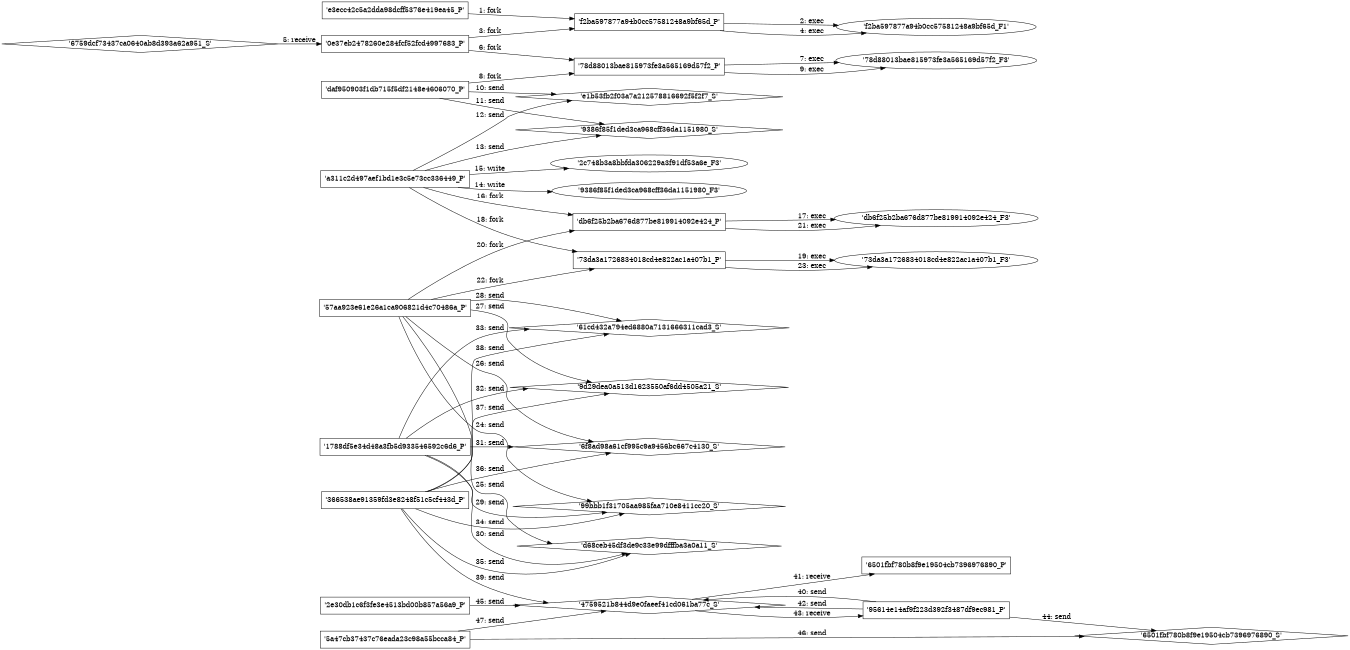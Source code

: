 digraph "D:\Learning\Paper\apt\基于CTI的攻击预警\Dataset\攻击图\ASGfromALLCTI\Tax Scams Gone International.dot" {
rankdir="LR"
size="9"
fixedsize="false"
splines="true"
nodesep=0.3
ranksep=0
fontsize=10
overlap="scalexy"
engine= "neato"
	"'e3ecc42c5a2dda98dcff5376e419ea45_P'" [node_type=Process shape=box]
	"'f2ba597877a94b0cc57581248a9bf65d_P'" [node_type=Process shape=box]
	"'e3ecc42c5a2dda98dcff5376e419ea45_P'" -> "'f2ba597877a94b0cc57581248a9bf65d_P'" [label="1: fork"]
	"'f2ba597877a94b0cc57581248a9bf65d_P'" [node_type=Process shape=box]
	"'f2ba597877a94b0cc57581248a9bf65d_F1'" [node_type=File shape=ellipse]
	"'f2ba597877a94b0cc57581248a9bf65d_P'" -> "'f2ba597877a94b0cc57581248a9bf65d_F1'" [label="2: exec"]
	"'0e37eb2478260e284fcf52fcd4997683_P'" [node_type=Process shape=box]
	"'f2ba597877a94b0cc57581248a9bf65d_P'" [node_type=Process shape=box]
	"'0e37eb2478260e284fcf52fcd4997683_P'" -> "'f2ba597877a94b0cc57581248a9bf65d_P'" [label="3: fork"]
	"'f2ba597877a94b0cc57581248a9bf65d_P'" [node_type=Process shape=box]
	"'f2ba597877a94b0cc57581248a9bf65d_F1'" [node_type=File shape=ellipse]
	"'f2ba597877a94b0cc57581248a9bf65d_P'" -> "'f2ba597877a94b0cc57581248a9bf65d_F1'" [label="4: exec"]
	"'0e37eb2478260e284fcf52fcd4997683_P'" [node_type=Process shape=box]
	"'6759dcf73437ca0640ab8d393a62a951_S'" [node_type=Socket shape=diamond]
	"'6759dcf73437ca0640ab8d393a62a951_S'" -> "'0e37eb2478260e284fcf52fcd4997683_P'" [label="5: receive"]
	"'0e37eb2478260e284fcf52fcd4997683_P'" [node_type=Process shape=box]
	"'78d88013bae815973fe3a565169d57f2_P'" [node_type=Process shape=box]
	"'0e37eb2478260e284fcf52fcd4997683_P'" -> "'78d88013bae815973fe3a565169d57f2_P'" [label="6: fork"]
	"'78d88013bae815973fe3a565169d57f2_P'" [node_type=Process shape=box]
	"'78d88013bae815973fe3a565169d57f2_F3'" [node_type=File shape=ellipse]
	"'78d88013bae815973fe3a565169d57f2_P'" -> "'78d88013bae815973fe3a565169d57f2_F3'" [label="7: exec"]
	"'daf950903f1db715f5df2148e4606070_P'" [node_type=Process shape=box]
	"'78d88013bae815973fe3a565169d57f2_P'" [node_type=Process shape=box]
	"'daf950903f1db715f5df2148e4606070_P'" -> "'78d88013bae815973fe3a565169d57f2_P'" [label="8: fork"]
	"'78d88013bae815973fe3a565169d57f2_P'" [node_type=Process shape=box]
	"'78d88013bae815973fe3a565169d57f2_F3'" [node_type=File shape=ellipse]
	"'78d88013bae815973fe3a565169d57f2_P'" -> "'78d88013bae815973fe3a565169d57f2_F3'" [label="9: exec"]
	"'e1b53fb2f03a7a212578816692f5f2f7_S'" [node_type=Socket shape=diamond]
	"'daf950903f1db715f5df2148e4606070_P'" [node_type=Process shape=box]
	"'daf950903f1db715f5df2148e4606070_P'" -> "'e1b53fb2f03a7a212578816692f5f2f7_S'" [label="10: send"]
	"'9386f85f1ded3ca968cff36da1151980_S'" [node_type=Socket shape=diamond]
	"'daf950903f1db715f5df2148e4606070_P'" [node_type=Process shape=box]
	"'daf950903f1db715f5df2148e4606070_P'" -> "'9386f85f1ded3ca968cff36da1151980_S'" [label="11: send"]
	"'e1b53fb2f03a7a212578816692f5f2f7_S'" [node_type=Socket shape=diamond]
	"'a311c2d497aef1bd1e3c5e73cc336449_P'" [node_type=Process shape=box]
	"'a311c2d497aef1bd1e3c5e73cc336449_P'" -> "'e1b53fb2f03a7a212578816692f5f2f7_S'" [label="12: send"]
	"'9386f85f1ded3ca968cff36da1151980_S'" [node_type=Socket shape=diamond]
	"'a311c2d497aef1bd1e3c5e73cc336449_P'" [node_type=Process shape=box]
	"'a311c2d497aef1bd1e3c5e73cc336449_P'" -> "'9386f85f1ded3ca968cff36da1151980_S'" [label="13: send"]
	"'9386f85f1ded3ca968cff36da1151980_F3'" [node_type=file shape=ellipse]
	"'a311c2d497aef1bd1e3c5e73cc336449_P'" [node_type=Process shape=box]
	"'a311c2d497aef1bd1e3c5e73cc336449_P'" -> "'9386f85f1ded3ca968cff36da1151980_F3'" [label="14: write"]
	"'2c748b3a8bbfda306229a3f91df53a6e_F3'" [node_type=file shape=ellipse]
	"'a311c2d497aef1bd1e3c5e73cc336449_P'" [node_type=Process shape=box]
	"'a311c2d497aef1bd1e3c5e73cc336449_P'" -> "'2c748b3a8bbfda306229a3f91df53a6e_F3'" [label="15: write"]
	"'a311c2d497aef1bd1e3c5e73cc336449_P'" [node_type=Process shape=box]
	"'db6f25b2ba676d877be819914092e424_P'" [node_type=Process shape=box]
	"'a311c2d497aef1bd1e3c5e73cc336449_P'" -> "'db6f25b2ba676d877be819914092e424_P'" [label="16: fork"]
	"'db6f25b2ba676d877be819914092e424_P'" [node_type=Process shape=box]
	"'db6f25b2ba676d877be819914092e424_F3'" [node_type=File shape=ellipse]
	"'db6f25b2ba676d877be819914092e424_P'" -> "'db6f25b2ba676d877be819914092e424_F3'" [label="17: exec"]
	"'a311c2d497aef1bd1e3c5e73cc336449_P'" [node_type=Process shape=box]
	"'73da3a1726834018cd4e822ac1a407b1_P'" [node_type=Process shape=box]
	"'a311c2d497aef1bd1e3c5e73cc336449_P'" -> "'73da3a1726834018cd4e822ac1a407b1_P'" [label="18: fork"]
	"'73da3a1726834018cd4e822ac1a407b1_P'" [node_type=Process shape=box]
	"'73da3a1726834018cd4e822ac1a407b1_F3'" [node_type=File shape=ellipse]
	"'73da3a1726834018cd4e822ac1a407b1_P'" -> "'73da3a1726834018cd4e822ac1a407b1_F3'" [label="19: exec"]
	"'57aa923e61e26a1ca906821d4c70486a_P'" [node_type=Process shape=box]
	"'db6f25b2ba676d877be819914092e424_P'" [node_type=Process shape=box]
	"'57aa923e61e26a1ca906821d4c70486a_P'" -> "'db6f25b2ba676d877be819914092e424_P'" [label="20: fork"]
	"'db6f25b2ba676d877be819914092e424_P'" [node_type=Process shape=box]
	"'db6f25b2ba676d877be819914092e424_F3'" [node_type=File shape=ellipse]
	"'db6f25b2ba676d877be819914092e424_P'" -> "'db6f25b2ba676d877be819914092e424_F3'" [label="21: exec"]
	"'57aa923e61e26a1ca906821d4c70486a_P'" [node_type=Process shape=box]
	"'73da3a1726834018cd4e822ac1a407b1_P'" [node_type=Process shape=box]
	"'57aa923e61e26a1ca906821d4c70486a_P'" -> "'73da3a1726834018cd4e822ac1a407b1_P'" [label="22: fork"]
	"'73da3a1726834018cd4e822ac1a407b1_P'" [node_type=Process shape=box]
	"'73da3a1726834018cd4e822ac1a407b1_F3'" [node_type=File shape=ellipse]
	"'73da3a1726834018cd4e822ac1a407b1_P'" -> "'73da3a1726834018cd4e822ac1a407b1_F3'" [label="23: exec"]
	"'99bbb1f31705aa985faa710e8411cc20_S'" [node_type=Socket shape=diamond]
	"'57aa923e61e26a1ca906821d4c70486a_P'" [node_type=Process shape=box]
	"'57aa923e61e26a1ca906821d4c70486a_P'" -> "'99bbb1f31705aa985faa710e8411cc20_S'" [label="24: send"]
	"'d68ceb45df3de9c33e99dfffba3a0a11_S'" [node_type=Socket shape=diamond]
	"'57aa923e61e26a1ca906821d4c70486a_P'" [node_type=Process shape=box]
	"'57aa923e61e26a1ca906821d4c70486a_P'" -> "'d68ceb45df3de9c33e99dfffba3a0a11_S'" [label="25: send"]
	"'6f8ad98a61cf995c9a9456bc667c4130_S'" [node_type=Socket shape=diamond]
	"'57aa923e61e26a1ca906821d4c70486a_P'" [node_type=Process shape=box]
	"'57aa923e61e26a1ca906821d4c70486a_P'" -> "'6f8ad98a61cf995c9a9456bc667c4130_S'" [label="26: send"]
	"'9d29dea0a513d1623550af6dd4505a21_S'" [node_type=Socket shape=diamond]
	"'57aa923e61e26a1ca906821d4c70486a_P'" [node_type=Process shape=box]
	"'57aa923e61e26a1ca906821d4c70486a_P'" -> "'9d29dea0a513d1623550af6dd4505a21_S'" [label="27: send"]
	"'61cd432a794ed6880a7131666311cad3_S'" [node_type=Socket shape=diamond]
	"'57aa923e61e26a1ca906821d4c70486a_P'" [node_type=Process shape=box]
	"'57aa923e61e26a1ca906821d4c70486a_P'" -> "'61cd432a794ed6880a7131666311cad3_S'" [label="28: send"]
	"'99bbb1f31705aa985faa710e8411cc20_S'" [node_type=Socket shape=diamond]
	"'1788df5e34d48a3fb5d933546592c6d6_P'" [node_type=Process shape=box]
	"'1788df5e34d48a3fb5d933546592c6d6_P'" -> "'99bbb1f31705aa985faa710e8411cc20_S'" [label="29: send"]
	"'d68ceb45df3de9c33e99dfffba3a0a11_S'" [node_type=Socket shape=diamond]
	"'1788df5e34d48a3fb5d933546592c6d6_P'" [node_type=Process shape=box]
	"'1788df5e34d48a3fb5d933546592c6d6_P'" -> "'d68ceb45df3de9c33e99dfffba3a0a11_S'" [label="30: send"]
	"'6f8ad98a61cf995c9a9456bc667c4130_S'" [node_type=Socket shape=diamond]
	"'1788df5e34d48a3fb5d933546592c6d6_P'" [node_type=Process shape=box]
	"'1788df5e34d48a3fb5d933546592c6d6_P'" -> "'6f8ad98a61cf995c9a9456bc667c4130_S'" [label="31: send"]
	"'9d29dea0a513d1623550af6dd4505a21_S'" [node_type=Socket shape=diamond]
	"'1788df5e34d48a3fb5d933546592c6d6_P'" [node_type=Process shape=box]
	"'1788df5e34d48a3fb5d933546592c6d6_P'" -> "'9d29dea0a513d1623550af6dd4505a21_S'" [label="32: send"]
	"'61cd432a794ed6880a7131666311cad3_S'" [node_type=Socket shape=diamond]
	"'1788df5e34d48a3fb5d933546592c6d6_P'" [node_type=Process shape=box]
	"'1788df5e34d48a3fb5d933546592c6d6_P'" -> "'61cd432a794ed6880a7131666311cad3_S'" [label="33: send"]
	"'99bbb1f31705aa985faa710e8411cc20_S'" [node_type=Socket shape=diamond]
	"'366538ae91359fd3e8248f51c5cf443d_P'" [node_type=Process shape=box]
	"'366538ae91359fd3e8248f51c5cf443d_P'" -> "'99bbb1f31705aa985faa710e8411cc20_S'" [label="34: send"]
	"'d68ceb45df3de9c33e99dfffba3a0a11_S'" [node_type=Socket shape=diamond]
	"'366538ae91359fd3e8248f51c5cf443d_P'" [node_type=Process shape=box]
	"'366538ae91359fd3e8248f51c5cf443d_P'" -> "'d68ceb45df3de9c33e99dfffba3a0a11_S'" [label="35: send"]
	"'6f8ad98a61cf995c9a9456bc667c4130_S'" [node_type=Socket shape=diamond]
	"'366538ae91359fd3e8248f51c5cf443d_P'" [node_type=Process shape=box]
	"'366538ae91359fd3e8248f51c5cf443d_P'" -> "'6f8ad98a61cf995c9a9456bc667c4130_S'" [label="36: send"]
	"'9d29dea0a513d1623550af6dd4505a21_S'" [node_type=Socket shape=diamond]
	"'366538ae91359fd3e8248f51c5cf443d_P'" [node_type=Process shape=box]
	"'366538ae91359fd3e8248f51c5cf443d_P'" -> "'9d29dea0a513d1623550af6dd4505a21_S'" [label="37: send"]
	"'61cd432a794ed6880a7131666311cad3_S'" [node_type=Socket shape=diamond]
	"'366538ae91359fd3e8248f51c5cf443d_P'" [node_type=Process shape=box]
	"'366538ae91359fd3e8248f51c5cf443d_P'" -> "'61cd432a794ed6880a7131666311cad3_S'" [label="38: send"]
	"'4759521b844d9e0faeef41cd061ba77c_S'" [node_type=Socket shape=diamond]
	"'366538ae91359fd3e8248f51c5cf443d_P'" [node_type=Process shape=box]
	"'366538ae91359fd3e8248f51c5cf443d_P'" -> "'4759521b844d9e0faeef41cd061ba77c_S'" [label="39: send"]
	"'4759521b844d9e0faeef41cd061ba77c_S'" [node_type=Socket shape=diamond]
	"'95614e14af9f223d392f3487df9ec981_P'" [node_type=Process shape=box]
	"'95614e14af9f223d392f3487df9ec981_P'" -> "'4759521b844d9e0faeef41cd061ba77c_S'" [label="40: send"]
	"'6501fbf780b8f9e19504cb7396976890_P'" [node_type=Process shape=box]
	"'4759521b844d9e0faeef41cd061ba77c_S'" [node_type=Socket shape=diamond]
	"'4759521b844d9e0faeef41cd061ba77c_S'" -> "'6501fbf780b8f9e19504cb7396976890_P'" [label="41: receive"]
	"'4759521b844d9e0faeef41cd061ba77c_S'" [node_type=Socket shape=diamond]
	"'95614e14af9f223d392f3487df9ec981_P'" [node_type=Process shape=box]
	"'95614e14af9f223d392f3487df9ec981_P'" -> "'4759521b844d9e0faeef41cd061ba77c_S'" [label="42: send"]
	"'4759521b844d9e0faeef41cd061ba77c_S'" -> "'95614e14af9f223d392f3487df9ec981_P'" [label="43: receive"]
	"'6501fbf780b8f9e19504cb7396976890_S'" [node_type=Socket shape=diamond]
	"'95614e14af9f223d392f3487df9ec981_P'" [node_type=Process shape=box]
	"'95614e14af9f223d392f3487df9ec981_P'" -> "'6501fbf780b8f9e19504cb7396976890_S'" [label="44: send"]
	"'4759521b844d9e0faeef41cd061ba77c_S'" [node_type=Socket shape=diamond]
	"'2e30db1c6f3fe3e4513bd00b857a56a9_P'" [node_type=Process shape=box]
	"'2e30db1c6f3fe3e4513bd00b857a56a9_P'" -> "'4759521b844d9e0faeef41cd061ba77c_S'" [label="45: send"]
	"'6501fbf780b8f9e19504cb7396976890_S'" [node_type=Socket shape=diamond]
	"'5a47cb37437c76eada23c98a55bcca84_P'" [node_type=Process shape=box]
	"'5a47cb37437c76eada23c98a55bcca84_P'" -> "'6501fbf780b8f9e19504cb7396976890_S'" [label="46: send"]
	"'4759521b844d9e0faeef41cd061ba77c_S'" [node_type=Socket shape=diamond]
	"'5a47cb37437c76eada23c98a55bcca84_P'" [node_type=Process shape=box]
	"'5a47cb37437c76eada23c98a55bcca84_P'" -> "'4759521b844d9e0faeef41cd061ba77c_S'" [label="47: send"]
}

